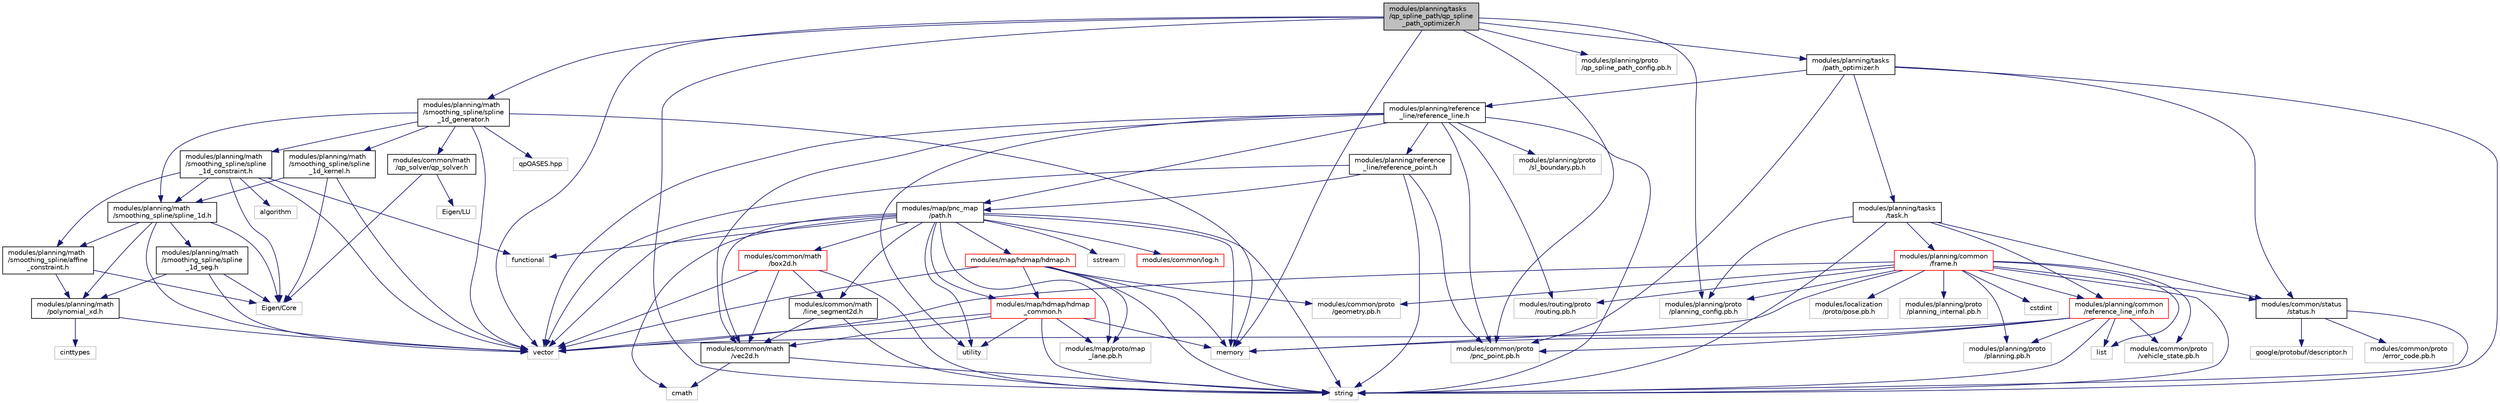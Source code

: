 digraph "modules/planning/tasks/qp_spline_path/qp_spline_path_optimizer.h"
{
  edge [fontname="Helvetica",fontsize="10",labelfontname="Helvetica",labelfontsize="10"];
  node [fontname="Helvetica",fontsize="10",shape=record];
  Node0 [label="modules/planning/tasks\l/qp_spline_path/qp_spline\l_path_optimizer.h",height=0.2,width=0.4,color="black", fillcolor="grey75", style="filled", fontcolor="black"];
  Node0 -> Node1 [color="midnightblue",fontsize="10",style="solid",fontname="Helvetica"];
  Node1 [label="memory",height=0.2,width=0.4,color="grey75", fillcolor="white", style="filled"];
  Node0 -> Node2 [color="midnightblue",fontsize="10",style="solid",fontname="Helvetica"];
  Node2 [label="string",height=0.2,width=0.4,color="grey75", fillcolor="white", style="filled"];
  Node0 -> Node3 [color="midnightblue",fontsize="10",style="solid",fontname="Helvetica"];
  Node3 [label="vector",height=0.2,width=0.4,color="grey75", fillcolor="white", style="filled"];
  Node0 -> Node4 [color="midnightblue",fontsize="10",style="solid",fontname="Helvetica"];
  Node4 [label="modules/common/proto\l/pnc_point.pb.h",height=0.2,width=0.4,color="grey75", fillcolor="white", style="filled"];
  Node0 -> Node5 [color="midnightblue",fontsize="10",style="solid",fontname="Helvetica"];
  Node5 [label="modules/planning/proto\l/planning_config.pb.h",height=0.2,width=0.4,color="grey75", fillcolor="white", style="filled"];
  Node0 -> Node6 [color="midnightblue",fontsize="10",style="solid",fontname="Helvetica"];
  Node6 [label="modules/planning/proto\l/qp_spline_path_config.pb.h",height=0.2,width=0.4,color="grey75", fillcolor="white", style="filled"];
  Node0 -> Node7 [color="midnightblue",fontsize="10",style="solid",fontname="Helvetica"];
  Node7 [label="modules/planning/math\l/smoothing_spline/spline\l_1d_generator.h",height=0.2,width=0.4,color="black", fillcolor="white", style="filled",URL="$spline__1d__generator_8h.html",tooltip=": piecewise_smoothing_spline (pss) generator class solve pss by qp algorithm, include adding constrai..."];
  Node7 -> Node8 [color="midnightblue",fontsize="10",style="solid",fontname="Helvetica"];
  Node8 [label="qpOASES.hpp",height=0.2,width=0.4,color="grey75", fillcolor="white", style="filled"];
  Node7 -> Node1 [color="midnightblue",fontsize="10",style="solid",fontname="Helvetica"];
  Node7 -> Node3 [color="midnightblue",fontsize="10",style="solid",fontname="Helvetica"];
  Node7 -> Node9 [color="midnightblue",fontsize="10",style="solid",fontname="Helvetica"];
  Node9 [label="modules/common/math\l/qp_solver/qp_solver.h",height=0.2,width=0.4,color="black", fillcolor="white", style="filled",URL="$qp__solver_8h.html",tooltip=": quadratic programming base class "];
  Node9 -> Node10 [color="midnightblue",fontsize="10",style="solid",fontname="Helvetica"];
  Node10 [label="Eigen/Core",height=0.2,width=0.4,color="grey75", fillcolor="white", style="filled"];
  Node9 -> Node11 [color="midnightblue",fontsize="10",style="solid",fontname="Helvetica"];
  Node11 [label="Eigen/LU",height=0.2,width=0.4,color="grey75", fillcolor="white", style="filled"];
  Node7 -> Node12 [color="midnightblue",fontsize="10",style="solid",fontname="Helvetica"];
  Node12 [label="modules/planning/math\l/smoothing_spline/spline_1d.h",height=0.2,width=0.4,color="black", fillcolor="white", style="filled",URL="$spline__1d_8h.html",tooltip=": piecewise smoothing spline class "];
  Node12 -> Node3 [color="midnightblue",fontsize="10",style="solid",fontname="Helvetica"];
  Node12 -> Node10 [color="midnightblue",fontsize="10",style="solid",fontname="Helvetica"];
  Node12 -> Node13 [color="midnightblue",fontsize="10",style="solid",fontname="Helvetica"];
  Node13 [label="modules/planning/math\l/polynomial_xd.h",height=0.2,width=0.4,color="black", fillcolor="white", style="filled",URL="$polynomial__xd_8h.html"];
  Node13 -> Node14 [color="midnightblue",fontsize="10",style="solid",fontname="Helvetica"];
  Node14 [label="cinttypes",height=0.2,width=0.4,color="grey75", fillcolor="white", style="filled"];
  Node13 -> Node3 [color="midnightblue",fontsize="10",style="solid",fontname="Helvetica"];
  Node12 -> Node15 [color="midnightblue",fontsize="10",style="solid",fontname="Helvetica"];
  Node15 [label="modules/planning/math\l/smoothing_spline/affine\l_constraint.h",height=0.2,width=0.4,color="black", fillcolor="white", style="filled",URL="$affine__constraint_8h.html"];
  Node15 -> Node10 [color="midnightblue",fontsize="10",style="solid",fontname="Helvetica"];
  Node15 -> Node13 [color="midnightblue",fontsize="10",style="solid",fontname="Helvetica"];
  Node12 -> Node16 [color="midnightblue",fontsize="10",style="solid",fontname="Helvetica"];
  Node16 [label="modules/planning/math\l/smoothing_spline/spline\l_1d_seg.h",height=0.2,width=0.4,color="black", fillcolor="white", style="filled",URL="$spline__1d__seg_8h.html",tooltip=": polynomial smoothing spline "];
  Node16 -> Node3 [color="midnightblue",fontsize="10",style="solid",fontname="Helvetica"];
  Node16 -> Node10 [color="midnightblue",fontsize="10",style="solid",fontname="Helvetica"];
  Node16 -> Node13 [color="midnightblue",fontsize="10",style="solid",fontname="Helvetica"];
  Node7 -> Node17 [color="midnightblue",fontsize="10",style="solid",fontname="Helvetica"];
  Node17 [label="modules/planning/math\l/smoothing_spline/spline\l_1d_constraint.h",height=0.2,width=0.4,color="black", fillcolor="white", style="filled",URL="$spline__1d__constraint_8h.html",tooltip=": wrapp up solver constraint interface with direct methods and preset methods "];
  Node17 -> Node18 [color="midnightblue",fontsize="10",style="solid",fontname="Helvetica"];
  Node18 [label="algorithm",height=0.2,width=0.4,color="grey75", fillcolor="white", style="filled"];
  Node17 -> Node19 [color="midnightblue",fontsize="10",style="solid",fontname="Helvetica"];
  Node19 [label="functional",height=0.2,width=0.4,color="grey75", fillcolor="white", style="filled"];
  Node17 -> Node3 [color="midnightblue",fontsize="10",style="solid",fontname="Helvetica"];
  Node17 -> Node10 [color="midnightblue",fontsize="10",style="solid",fontname="Helvetica"];
  Node17 -> Node15 [color="midnightblue",fontsize="10",style="solid",fontname="Helvetica"];
  Node17 -> Node12 [color="midnightblue",fontsize="10",style="solid",fontname="Helvetica"];
  Node7 -> Node20 [color="midnightblue",fontsize="10",style="solid",fontname="Helvetica"];
  Node20 [label="modules/planning/math\l/smoothing_spline/spline\l_1d_kernel.h",height=0.2,width=0.4,color="black", fillcolor="white", style="filled",URL="$spline__1d__kernel_8h.html",tooltip=": wrap up solver constraint interface with direct methods and preset methods "];
  Node20 -> Node3 [color="midnightblue",fontsize="10",style="solid",fontname="Helvetica"];
  Node20 -> Node10 [color="midnightblue",fontsize="10",style="solid",fontname="Helvetica"];
  Node20 -> Node12 [color="midnightblue",fontsize="10",style="solid",fontname="Helvetica"];
  Node0 -> Node21 [color="midnightblue",fontsize="10",style="solid",fontname="Helvetica"];
  Node21 [label="modules/planning/tasks\l/path_optimizer.h",height=0.2,width=0.4,color="black", fillcolor="white", style="filled",URL="$path__optimizer_8h.html"];
  Node21 -> Node2 [color="midnightblue",fontsize="10",style="solid",fontname="Helvetica"];
  Node21 -> Node4 [color="midnightblue",fontsize="10",style="solid",fontname="Helvetica"];
  Node21 -> Node22 [color="midnightblue",fontsize="10",style="solid",fontname="Helvetica"];
  Node22 [label="modules/common/status\l/status.h",height=0.2,width=0.4,color="black", fillcolor="white", style="filled",URL="$common_2status_2status_8h.html"];
  Node22 -> Node2 [color="midnightblue",fontsize="10",style="solid",fontname="Helvetica"];
  Node22 -> Node23 [color="midnightblue",fontsize="10",style="solid",fontname="Helvetica"];
  Node23 [label="google/protobuf/descriptor.h",height=0.2,width=0.4,color="grey75", fillcolor="white", style="filled"];
  Node22 -> Node24 [color="midnightblue",fontsize="10",style="solid",fontname="Helvetica"];
  Node24 [label="modules/common/proto\l/error_code.pb.h",height=0.2,width=0.4,color="grey75", fillcolor="white", style="filled"];
  Node21 -> Node25 [color="midnightblue",fontsize="10",style="solid",fontname="Helvetica"];
  Node25 [label="modules/planning/reference\l_line/reference_line.h",height=0.2,width=0.4,color="black", fillcolor="white", style="filled",URL="$reference__line_8h.html"];
  Node25 -> Node2 [color="midnightblue",fontsize="10",style="solid",fontname="Helvetica"];
  Node25 -> Node26 [color="midnightblue",fontsize="10",style="solid",fontname="Helvetica"];
  Node26 [label="utility",height=0.2,width=0.4,color="grey75", fillcolor="white", style="filled"];
  Node25 -> Node3 [color="midnightblue",fontsize="10",style="solid",fontname="Helvetica"];
  Node25 -> Node4 [color="midnightblue",fontsize="10",style="solid",fontname="Helvetica"];
  Node25 -> Node27 [color="midnightblue",fontsize="10",style="solid",fontname="Helvetica"];
  Node27 [label="modules/planning/proto\l/sl_boundary.pb.h",height=0.2,width=0.4,color="grey75", fillcolor="white", style="filled"];
  Node25 -> Node28 [color="midnightblue",fontsize="10",style="solid",fontname="Helvetica"];
  Node28 [label="modules/routing/proto\l/routing.pb.h",height=0.2,width=0.4,color="grey75", fillcolor="white", style="filled"];
  Node25 -> Node29 [color="midnightblue",fontsize="10",style="solid",fontname="Helvetica"];
  Node29 [label="modules/common/math\l/vec2d.h",height=0.2,width=0.4,color="black", fillcolor="white", style="filled",URL="$vec2d_8h.html",tooltip="Defines the Vec2d class. "];
  Node29 -> Node30 [color="midnightblue",fontsize="10",style="solid",fontname="Helvetica"];
  Node30 [label="cmath",height=0.2,width=0.4,color="grey75", fillcolor="white", style="filled"];
  Node29 -> Node2 [color="midnightblue",fontsize="10",style="solid",fontname="Helvetica"];
  Node25 -> Node31 [color="midnightblue",fontsize="10",style="solid",fontname="Helvetica"];
  Node31 [label="modules/map/pnc_map\l/path.h",height=0.2,width=0.4,color="black", fillcolor="white", style="filled",URL="$path_8h.html"];
  Node31 -> Node30 [color="midnightblue",fontsize="10",style="solid",fontname="Helvetica"];
  Node31 -> Node19 [color="midnightblue",fontsize="10",style="solid",fontname="Helvetica"];
  Node31 -> Node1 [color="midnightblue",fontsize="10",style="solid",fontname="Helvetica"];
  Node31 -> Node32 [color="midnightblue",fontsize="10",style="solid",fontname="Helvetica"];
  Node32 [label="sstream",height=0.2,width=0.4,color="grey75", fillcolor="white", style="filled"];
  Node31 -> Node2 [color="midnightblue",fontsize="10",style="solid",fontname="Helvetica"];
  Node31 -> Node26 [color="midnightblue",fontsize="10",style="solid",fontname="Helvetica"];
  Node31 -> Node3 [color="midnightblue",fontsize="10",style="solid",fontname="Helvetica"];
  Node31 -> Node33 [color="midnightblue",fontsize="10",style="solid",fontname="Helvetica"];
  Node33 [label="modules/map/proto/map\l_lane.pb.h",height=0.2,width=0.4,color="grey75", fillcolor="white", style="filled"];
  Node31 -> Node34 [color="midnightblue",fontsize="10",style="solid",fontname="Helvetica"];
  Node34 [label="modules/common/log.h",height=0.2,width=0.4,color="red", fillcolor="white", style="filled",URL="$log_8h.html"];
  Node31 -> Node37 [color="midnightblue",fontsize="10",style="solid",fontname="Helvetica"];
  Node37 [label="modules/common/math\l/box2d.h",height=0.2,width=0.4,color="red", fillcolor="white", style="filled",URL="$box2d_8h.html",tooltip="The class of Box2d. Here, the x/y axes are respectively Forward/Left, as opposed to what happens in e..."];
  Node37 -> Node2 [color="midnightblue",fontsize="10",style="solid",fontname="Helvetica"];
  Node37 -> Node3 [color="midnightblue",fontsize="10",style="solid",fontname="Helvetica"];
  Node37 -> Node39 [color="midnightblue",fontsize="10",style="solid",fontname="Helvetica"];
  Node39 [label="modules/common/math\l/line_segment2d.h",height=0.2,width=0.4,color="black", fillcolor="white", style="filled",URL="$line__segment2d_8h.html",tooltip="Define the LineSegment2d class. "];
  Node39 -> Node2 [color="midnightblue",fontsize="10",style="solid",fontname="Helvetica"];
  Node39 -> Node29 [color="midnightblue",fontsize="10",style="solid",fontname="Helvetica"];
  Node37 -> Node29 [color="midnightblue",fontsize="10",style="solid",fontname="Helvetica"];
  Node31 -> Node39 [color="midnightblue",fontsize="10",style="solid",fontname="Helvetica"];
  Node31 -> Node29 [color="midnightblue",fontsize="10",style="solid",fontname="Helvetica"];
  Node31 -> Node40 [color="midnightblue",fontsize="10",style="solid",fontname="Helvetica"];
  Node40 [label="modules/map/hdmap/hdmap.h",height=0.2,width=0.4,color="red", fillcolor="white", style="filled",URL="$hdmap_8h.html"];
  Node40 -> Node1 [color="midnightblue",fontsize="10",style="solid",fontname="Helvetica"];
  Node40 -> Node2 [color="midnightblue",fontsize="10",style="solid",fontname="Helvetica"];
  Node40 -> Node3 [color="midnightblue",fontsize="10",style="solid",fontname="Helvetica"];
  Node40 -> Node44 [color="midnightblue",fontsize="10",style="solid",fontname="Helvetica"];
  Node44 [label="modules/common/proto\l/geometry.pb.h",height=0.2,width=0.4,color="grey75", fillcolor="white", style="filled"];
  Node40 -> Node45 [color="midnightblue",fontsize="10",style="solid",fontname="Helvetica"];
  Node45 [label="modules/map/hdmap/hdmap\l_common.h",height=0.2,width=0.4,color="red", fillcolor="white", style="filled",URL="$hdmap__common_8h.html"];
  Node45 -> Node1 [color="midnightblue",fontsize="10",style="solid",fontname="Helvetica"];
  Node45 -> Node2 [color="midnightblue",fontsize="10",style="solid",fontname="Helvetica"];
  Node45 -> Node26 [color="midnightblue",fontsize="10",style="solid",fontname="Helvetica"];
  Node45 -> Node3 [color="midnightblue",fontsize="10",style="solid",fontname="Helvetica"];
  Node45 -> Node29 [color="midnightblue",fontsize="10",style="solid",fontname="Helvetica"];
  Node45 -> Node33 [color="midnightblue",fontsize="10",style="solid",fontname="Helvetica"];
  Node40 -> Node33 [color="midnightblue",fontsize="10",style="solid",fontname="Helvetica"];
  Node31 -> Node45 [color="midnightblue",fontsize="10",style="solid",fontname="Helvetica"];
  Node25 -> Node64 [color="midnightblue",fontsize="10",style="solid",fontname="Helvetica"];
  Node64 [label="modules/planning/reference\l_line/reference_point.h",height=0.2,width=0.4,color="black", fillcolor="white", style="filled",URL="$reference__point_8h.html"];
  Node64 -> Node2 [color="midnightblue",fontsize="10",style="solid",fontname="Helvetica"];
  Node64 -> Node3 [color="midnightblue",fontsize="10",style="solid",fontname="Helvetica"];
  Node64 -> Node4 [color="midnightblue",fontsize="10",style="solid",fontname="Helvetica"];
  Node64 -> Node31 [color="midnightblue",fontsize="10",style="solid",fontname="Helvetica"];
  Node21 -> Node65 [color="midnightblue",fontsize="10",style="solid",fontname="Helvetica"];
  Node65 [label="modules/planning/tasks\l/task.h",height=0.2,width=0.4,color="black", fillcolor="white", style="filled",URL="$task_8h.html"];
  Node65 -> Node2 [color="midnightblue",fontsize="10",style="solid",fontname="Helvetica"];
  Node65 -> Node5 [color="midnightblue",fontsize="10",style="solid",fontname="Helvetica"];
  Node65 -> Node22 [color="midnightblue",fontsize="10",style="solid",fontname="Helvetica"];
  Node65 -> Node66 [color="midnightblue",fontsize="10",style="solid",fontname="Helvetica"];
  Node66 [label="modules/planning/common\l/frame.h",height=0.2,width=0.4,color="red", fillcolor="white", style="filled",URL="$frame_8h.html"];
  Node66 -> Node67 [color="midnightblue",fontsize="10",style="solid",fontname="Helvetica"];
  Node67 [label="cstdint",height=0.2,width=0.4,color="grey75", fillcolor="white", style="filled"];
  Node66 -> Node68 [color="midnightblue",fontsize="10",style="solid",fontname="Helvetica"];
  Node68 [label="list",height=0.2,width=0.4,color="grey75", fillcolor="white", style="filled"];
  Node66 -> Node1 [color="midnightblue",fontsize="10",style="solid",fontname="Helvetica"];
  Node66 -> Node2 [color="midnightblue",fontsize="10",style="solid",fontname="Helvetica"];
  Node66 -> Node3 [color="midnightblue",fontsize="10",style="solid",fontname="Helvetica"];
  Node66 -> Node44 [color="midnightblue",fontsize="10",style="solid",fontname="Helvetica"];
  Node66 -> Node69 [color="midnightblue",fontsize="10",style="solid",fontname="Helvetica"];
  Node69 [label="modules/common/proto\l/vehicle_state.pb.h",height=0.2,width=0.4,color="grey75", fillcolor="white", style="filled"];
  Node66 -> Node70 [color="midnightblue",fontsize="10",style="solid",fontname="Helvetica"];
  Node70 [label="modules/localization\l/proto/pose.pb.h",height=0.2,width=0.4,color="grey75", fillcolor="white", style="filled"];
  Node66 -> Node71 [color="midnightblue",fontsize="10",style="solid",fontname="Helvetica"];
  Node71 [label="modules/planning/proto\l/planning.pb.h",height=0.2,width=0.4,color="grey75", fillcolor="white", style="filled"];
  Node66 -> Node5 [color="midnightblue",fontsize="10",style="solid",fontname="Helvetica"];
  Node66 -> Node72 [color="midnightblue",fontsize="10",style="solid",fontname="Helvetica"];
  Node72 [label="modules/planning/proto\l/planning_internal.pb.h",height=0.2,width=0.4,color="grey75", fillcolor="white", style="filled"];
  Node66 -> Node28 [color="midnightblue",fontsize="10",style="solid",fontname="Helvetica"];
  Node66 -> Node22 [color="midnightblue",fontsize="10",style="solid",fontname="Helvetica"];
  Node66 -> Node83 [color="midnightblue",fontsize="10",style="solid",fontname="Helvetica"];
  Node83 [label="modules/planning/common\l/reference_line_info.h",height=0.2,width=0.4,color="red", fillcolor="white", style="filled",URL="$reference__line__info_8h.html"];
  Node83 -> Node68 [color="midnightblue",fontsize="10",style="solid",fontname="Helvetica"];
  Node83 -> Node1 [color="midnightblue",fontsize="10",style="solid",fontname="Helvetica"];
  Node83 -> Node2 [color="midnightblue",fontsize="10",style="solid",fontname="Helvetica"];
  Node83 -> Node3 [color="midnightblue",fontsize="10",style="solid",fontname="Helvetica"];
  Node83 -> Node4 [color="midnightblue",fontsize="10",style="solid",fontname="Helvetica"];
  Node83 -> Node69 [color="midnightblue",fontsize="10",style="solid",fontname="Helvetica"];
  Node83 -> Node71 [color="midnightblue",fontsize="10",style="solid",fontname="Helvetica"];
  Node65 -> Node83 [color="midnightblue",fontsize="10",style="solid",fontname="Helvetica"];
}
